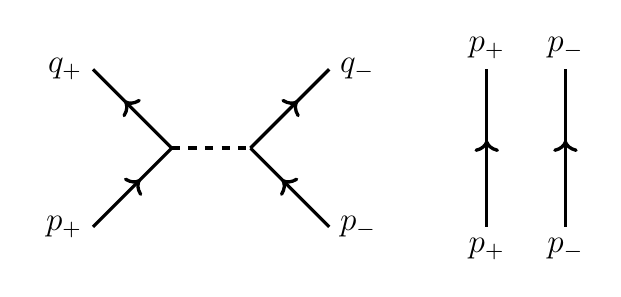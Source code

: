 \usetikzlibrary{decorations.markings}

\begin{tikzpicture}[
        cross/.style={
            cross out,
            draw=black,
            minimum size=2*(#1-\pgflinewidth),
            inner sep=0pt,
            outer sep=0pt
        }, %default radius will be 1pt.
        cross/.default={1pt}
    ]

    \begin{scope}[very thick,decoration={
                markings,
                mark=at position 0.6 with {\arrow{>}}
            }
        ]
        \coordinate (upleft) at (0, 2) {};
        \coordinate (downleft) at (0, 0) {};
        \coordinate (midleft) at (1, 1) {};
        \coordinate (midright) at (2, 1) {};
        \coordinate (upright) at (3, 2) {};
        \coordinate (downright) at (3, 0) {};

        \draw[postaction={decorate}]   (downleft) node[left] {\large$p_+$} -- (midleft);
        \draw[postaction={decorate}]   (midleft) -- (upleft) node[left] {\large$q_+$};
        \draw[dashed] (midleft) -- (midright);
        \draw[postaction={decorate}]   (downright) node[right] {\large$p_-$} -- (midright) ;
        \draw[postaction={decorate}]   (midright) -- (upright) node[right] {\large$q_-$};

    \end{scope}

    \begin{scope}[xshift=5cm,very thick,decoration={
                markings,
                mark=at position 0.55 with {\arrow{>}}
            }
        ]
        \coordinate (upleft) at (0, 2) {};
        \coordinate (downleft) at (0, 0) {};
        \coordinate (upright) at (1, 2) {};
        \coordinate (downright) at (1, 0) {};

        \draw[postaction={decorate}]   (downleft) node[below] {\large$p_+$} -- (upleft) node[above] {\large$p_+$};
        \draw[postaction={decorate}]   (downright) node[below] {\large$p_-$} -- (upright) node[above] {\large$p_-$};
    \end{scope}
\end{tikzpicture}

% \end{document}
